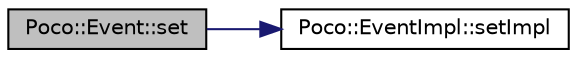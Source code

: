 digraph "Poco::Event::set"
{
 // LATEX_PDF_SIZE
  edge [fontname="Helvetica",fontsize="10",labelfontname="Helvetica",labelfontsize="10"];
  node [fontname="Helvetica",fontsize="10",shape=record];
  rankdir="LR";
  Node1 [label="Poco::Event::set",height=0.2,width=0.4,color="black", fillcolor="grey75", style="filled", fontcolor="black",tooltip="Destroys the event."];
  Node1 -> Node2 [color="midnightblue",fontsize="10",style="solid",fontname="Helvetica"];
  Node2 [label="Poco::EventImpl::setImpl",height=0.2,width=0.4,color="black", fillcolor="white", style="filled",URL="$classPoco_1_1EventImpl.html#a3b222e22982c18c5aef6de544feb4d97",tooltip=" "];
}
